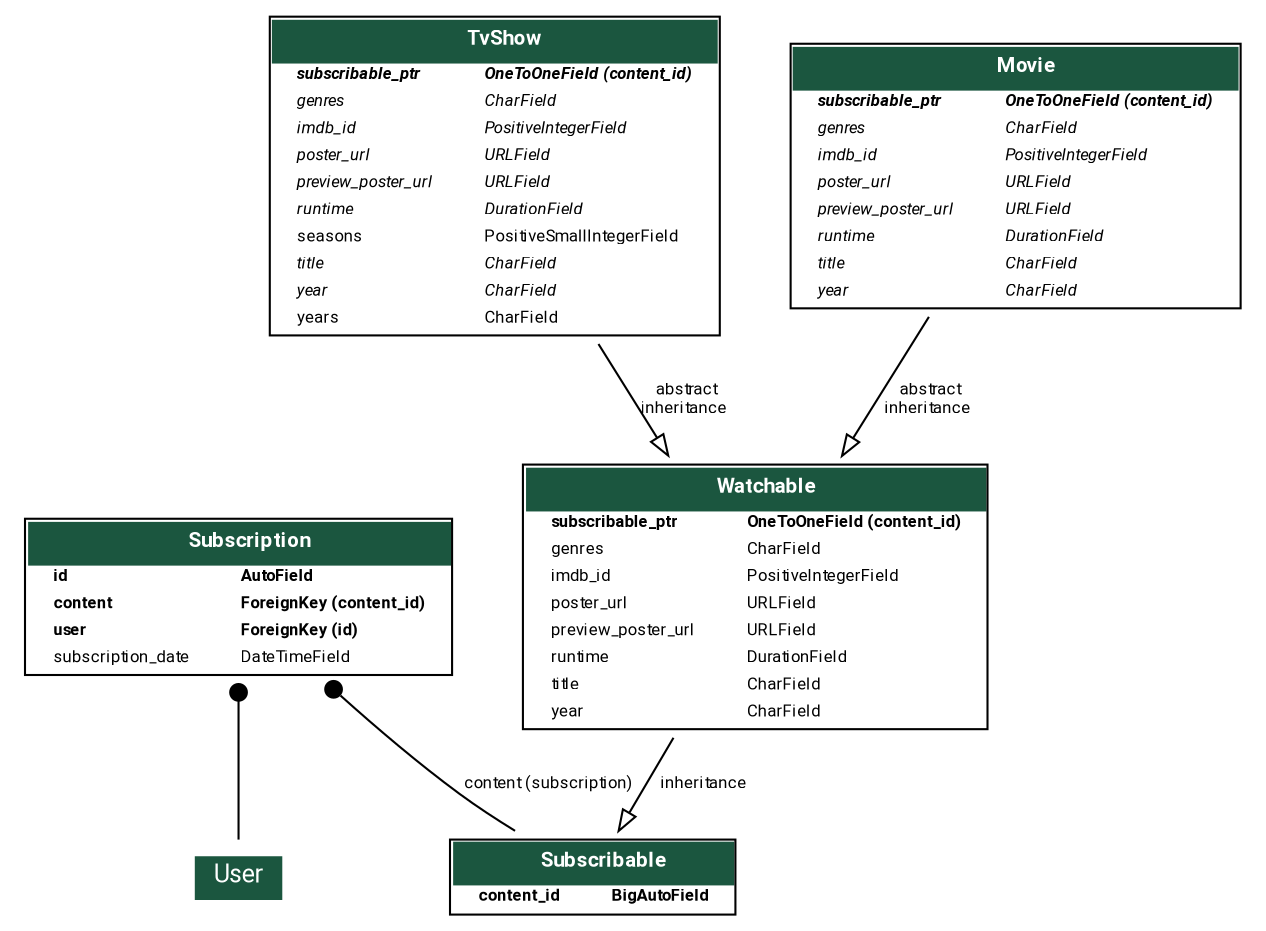 digraph model_graph {
  // Dotfile by Django-Extensions graph_models
  // Created: 2020-02-19 19:31
  // Cli Options: subscriptions accounts

  fontname = "Roboto"
  fontsize = 8
  splines  = true

  node [
    fontname = "Roboto"
    fontsize = 8
    shape = "plaintext"
  ]

  edge [
    fontname = "Roboto"
    fontsize = 8
  ]

  // Labels



  subscriptions_models_content_watchable_watchable_Watchable [label=<
    <TABLE BGCOLOR="white" BORDER="1" CELLBORDER="0" CELLSPACING="0">
    <TR><TD COLSPAN="2" CELLPADDING="5" ALIGN="CENTER" BGCOLOR="#1b563f">
    <FONT FACE="Roboto" COLOR="white" POINT-SIZE="10"><B>
    Watchable
    </B></FONT></TD></TR>


    <TR><TD ALIGN="LEFT" BORDER="0">
    <FONT FACE="Roboto"><B>subscribable_ptr</B></FONT>
    </TD><TD ALIGN="LEFT">
    <FONT FACE="Roboto"><B>OneToOneField (content_id)</B></FONT>
    </TD></TR>



    <TR><TD ALIGN="LEFT" BORDER="0">
    <FONT FACE="Roboto">genres</FONT>
    </TD><TD ALIGN="LEFT">
    <FONT FACE="Roboto">CharField</FONT>
    </TD></TR>



    <TR><TD ALIGN="LEFT" BORDER="0">
    <FONT FACE="Roboto">imdb_id</FONT>
    </TD><TD ALIGN="LEFT">
    <FONT FACE="Roboto">PositiveIntegerField</FONT>
    </TD></TR>



    <TR><TD ALIGN="LEFT" BORDER="0">
    <FONT FACE="Roboto">poster_url</FONT>
    </TD><TD ALIGN="LEFT">
    <FONT FACE="Roboto">URLField</FONT>
    </TD></TR>



    <TR><TD ALIGN="LEFT" BORDER="0">
    <FONT FACE="Roboto">preview_poster_url</FONT>
    </TD><TD ALIGN="LEFT">
    <FONT FACE="Roboto">URLField</FONT>
    </TD></TR>



    <TR><TD ALIGN="LEFT" BORDER="0">
    <FONT FACE="Roboto">runtime</FONT>
    </TD><TD ALIGN="LEFT">
    <FONT FACE="Roboto">DurationField</FONT>
    </TD></TR>



    <TR><TD ALIGN="LEFT" BORDER="0">
    <FONT FACE="Roboto">title</FONT>
    </TD><TD ALIGN="LEFT">
    <FONT FACE="Roboto">CharField</FONT>
    </TD></TR>



    <TR><TD ALIGN="LEFT" BORDER="0">
    <FONT FACE="Roboto">year</FONT>
    </TD><TD ALIGN="LEFT">
    <FONT FACE="Roboto">CharField</FONT>
    </TD></TR>


    </TABLE>
    >]

  subscriptions_models_content_subscribable_Subscribable [label=<
    <TABLE BGCOLOR="white" BORDER="1" CELLBORDER="0" CELLSPACING="0">
    <TR><TD COLSPAN="2" CELLPADDING="5" ALIGN="CENTER" BGCOLOR="#1b563f">
    <FONT FACE="Roboto" COLOR="white" POINT-SIZE="10"><B>
    Subscribable
    </B></FONT></TD></TR>


    <TR><TD ALIGN="LEFT" BORDER="0">
    <FONT FACE="Roboto"><B>content_id</B></FONT>
    </TD><TD ALIGN="LEFT">
    <FONT FACE="Roboto"><B>BigAutoField</B></FONT>
    </TD></TR>


    </TABLE>
    >]

  subscriptions_models_subscription_Subscription [label=<
    <TABLE BGCOLOR="white" BORDER="1" CELLBORDER="0" CELLSPACING="0">
    <TR><TD COLSPAN="2" CELLPADDING="5" ALIGN="CENTER" BGCOLOR="#1b563f">
    <FONT FACE="Roboto" COLOR="white" POINT-SIZE="10"><B>
    Subscription
    </B></FONT></TD></TR>


    <TR><TD ALIGN="LEFT" BORDER="0">
    <FONT FACE="Roboto"><B>id</B></FONT>
    </TD><TD ALIGN="LEFT">
    <FONT FACE="Roboto"><B>AutoField</B></FONT>
    </TD></TR>



    <TR><TD ALIGN="LEFT" BORDER="0">
    <FONT FACE="Roboto"><B>content</B></FONT>
    </TD><TD ALIGN="LEFT">
    <FONT FACE="Roboto"><B>ForeignKey (content_id)</B></FONT>
    </TD></TR>



    <TR><TD ALIGN="LEFT" BORDER="0">
    <FONT FACE="Roboto"><B>user</B></FONT>
    </TD><TD ALIGN="LEFT">
    <FONT FACE="Roboto"><B>ForeignKey (id)</B></FONT>
    </TD></TR>



    <TR><TD ALIGN="LEFT" BORDER="0">
    <FONT FACE="Roboto">subscription_date</FONT>
    </TD><TD ALIGN="LEFT">
    <FONT FACE="Roboto">DateTimeField</FONT>
    </TD></TR>


    </TABLE>
    >]

  subscriptions_models_content_watchable_tv_show_TvShow [label=<
    <TABLE BGCOLOR="white" BORDER="1" CELLBORDER="0" CELLSPACING="0">
    <TR><TD COLSPAN="2" CELLPADDING="5" ALIGN="CENTER" BGCOLOR="#1b563f">
    <FONT FACE="Roboto" COLOR="white" POINT-SIZE="10"><B>
    TvShow
    </B></FONT></TD></TR>


    <TR><TD ALIGN="LEFT" BORDER="0">
    <FONT FACE="Roboto"><I><B>subscribable_ptr</B></I></FONT>
    </TD><TD ALIGN="LEFT">
    <FONT FACE="Roboto"><I><B>OneToOneField (content_id)</B></I></FONT>
    </TD></TR>



    <TR><TD ALIGN="LEFT" BORDER="0">
    <FONT FACE="Roboto"><I>genres</I></FONT>
    </TD><TD ALIGN="LEFT">
    <FONT FACE="Roboto"><I>CharField</I></FONT>
    </TD></TR>



    <TR><TD ALIGN="LEFT" BORDER="0">
    <FONT FACE="Roboto"><I>imdb_id</I></FONT>
    </TD><TD ALIGN="LEFT">
    <FONT FACE="Roboto"><I>PositiveIntegerField</I></FONT>
    </TD></TR>

    <TR><TD ALIGN="LEFT" BORDER="0">
    <FONT FACE="Roboto"><I>poster_url</I></FONT>
    </TD><TD ALIGN="LEFT">
    <FONT FACE="Roboto"><I>URLField</I></FONT>
    </TD></TR>



    <TR><TD ALIGN="LEFT" BORDER="0">
    <FONT FACE="Roboto"><I>preview_poster_url</I></FONT>
    </TD><TD ALIGN="LEFT">
    <FONT FACE="Roboto"><I>URLField</I></FONT>
    </TD></TR>



    <TR><TD ALIGN="LEFT" BORDER="0">
    <FONT FACE="Roboto"><I>runtime</I></FONT>
    </TD><TD ALIGN="LEFT">
    <FONT FACE="Roboto"><I>DurationField</I></FONT>
    </TD></TR>



    <TR><TD ALIGN="LEFT" BORDER="0">
    <FONT FACE="Roboto">seasons</FONT>
    </TD><TD ALIGN="LEFT">
    <FONT FACE="Roboto">PositiveSmallIntegerField</FONT>
    </TD></TR>



    <TR><TD ALIGN="LEFT" BORDER="0">
    <FONT FACE="Roboto"><I>title</I></FONT>
    </TD><TD ALIGN="LEFT">
    <FONT FACE="Roboto"><I>CharField</I></FONT>
    </TD></TR>



    <TR><TD ALIGN="LEFT" BORDER="0">
    <FONT FACE="Roboto"><I>year</I></FONT>
    </TD><TD ALIGN="LEFT">
    <FONT FACE="Roboto"><I>CharField</I></FONT>
    </TD></TR>



    <TR><TD ALIGN="LEFT" BORDER="0">
    <FONT FACE="Roboto">years</FONT>
    </TD><TD ALIGN="LEFT">
    <FONT FACE="Roboto">CharField</FONT>
    </TD></TR>


    </TABLE>
    >]

  subscriptions_models_content_watchable_movie_Movie [label=<
    <TABLE BGCOLOR="white" BORDER="1" CELLBORDER="0" CELLSPACING="0">
    <TR><TD COLSPAN="2" CELLPADDING="5" ALIGN="CENTER" BGCOLOR="#1b563f">
    <FONT FACE="Roboto" COLOR="white" POINT-SIZE="10"><B>
    Movie
    </B></FONT></TD></TR>


    <TR><TD ALIGN="LEFT" BORDER="0">
    <FONT FACE="Roboto"><I><B>subscribable_ptr</B></I></FONT>
    </TD><TD ALIGN="LEFT">
    <FONT FACE="Roboto"><I><B>OneToOneField (content_id)</B></I></FONT>
    </TD></TR>



    <TR><TD ALIGN="LEFT" BORDER="0">
    <FONT FACE="Roboto"><I>genres</I></FONT>
    </TD><TD ALIGN="LEFT">
    <FONT FACE="Roboto"><I>CharField</I></FONT>
    </TD></TR>



    <TR><TD ALIGN="LEFT" BORDER="0">
    <FONT FACE="Roboto"><I>imdb_id</I></FONT>
    </TD><TD ALIGN="LEFT">
    <FONT FACE="Roboto"><I>PositiveIntegerField</I></FONT>
    </TD></TR>



    <TR><TD ALIGN="LEFT" BORDER="0">
    <FONT FACE="Roboto"><I>poster_url</I></FONT>
    </TD><TD ALIGN="LEFT">
    <FONT FACE="Roboto"><I>URLField</I></FONT>
    </TD></TR>



    <TR><TD ALIGN="LEFT" BORDER="0">
    <FONT FACE="Roboto"><I>preview_poster_url</I></FONT>
    </TD><TD ALIGN="LEFT">
    <FONT FACE="Roboto"><I>URLField</I></FONT>
    </TD></TR>



    <TR><TD ALIGN="LEFT" BORDER="0">
    <FONT FACE="Roboto"><I>runtime</I></FONT>
    </TD><TD ALIGN="LEFT">
    <FONT FACE="Roboto"><I>DurationField</I></FONT>
    </TD></TR>



    <TR><TD ALIGN="LEFT" BORDER="0">
    <FONT FACE="Roboto"><I>title</I></FONT>
    </TD><TD ALIGN="LEFT">
    <FONT FACE="Roboto"><I>CharField</I></FONT>
    </TD></TR>



    <TR><TD ALIGN="LEFT" BORDER="0">
    <FONT FACE="Roboto"><I>year</I></FONT>
    </TD><TD ALIGN="LEFT">
    <FONT FACE="Roboto"><I>CharField</I></FONT>
    </TD></TR>


    </TABLE>
    >]




  // Relations
  subscriptions_models_content_watchable_watchable_Watchable -> subscriptions_models_content_subscribable_Subscribable
  [label="  inheritance"] [arrowhead=empty, arrowtail=none, dir=both];

  django_contrib_auth_models_User [label=<
  <TABLE BGCOLOR="white" BORDER="0" CELLBORDER="0" CELLSPACING="0">
  <TR><TD COLSPAN="2" CELLPADDING="4" ALIGN="CENTER" BGCOLOR="#1b563f">
  <FONT FACE="Roboto" POINT-SIZE="12" COLOR="white">User</FONT>
  </TD></TR>
  </TABLE>
  >]
  subscriptions_models_subscription_Subscription -> django_contrib_auth_models_User
  [arrowhead=none, arrowtail=dot, dir=both];

  subscriptions_models_subscription_Subscription -> subscriptions_models_content_subscribable_Subscribable
  [label=" content (subscription)"] [arrowhead=none, arrowtail=dot, dir=both];

  subscriptions_models_content_watchable_tv_show_TvShow -> subscriptions_models_content_watchable_watchable_Watchable
  [label=" abstract\ninheritance"] [arrowhead=empty, arrowtail=none, dir=both];

  subscriptions_models_content_watchable_movie_Movie -> subscriptions_models_content_watchable_watchable_Watchable
  [label=" abstract\ninheritance"] [arrowhead=empty, arrowtail=none, dir=both];


}
